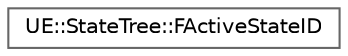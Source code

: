 digraph "Graphical Class Hierarchy"
{
 // INTERACTIVE_SVG=YES
 // LATEX_PDF_SIZE
  bgcolor="transparent";
  edge [fontname=Helvetica,fontsize=10,labelfontname=Helvetica,labelfontsize=10];
  node [fontname=Helvetica,fontsize=10,shape=box,height=0.2,width=0.4];
  rankdir="LR";
  Node0 [id="Node000000",label="UE::StateTree::FActiveStateID",height=0.2,width=0.4,color="grey40", fillcolor="white", style="filled",URL="$dd/db9/structUE_1_1StateTree_1_1FActiveStateID.html",tooltip="A unique ID for FStateTreeActiveStates state."];
}
